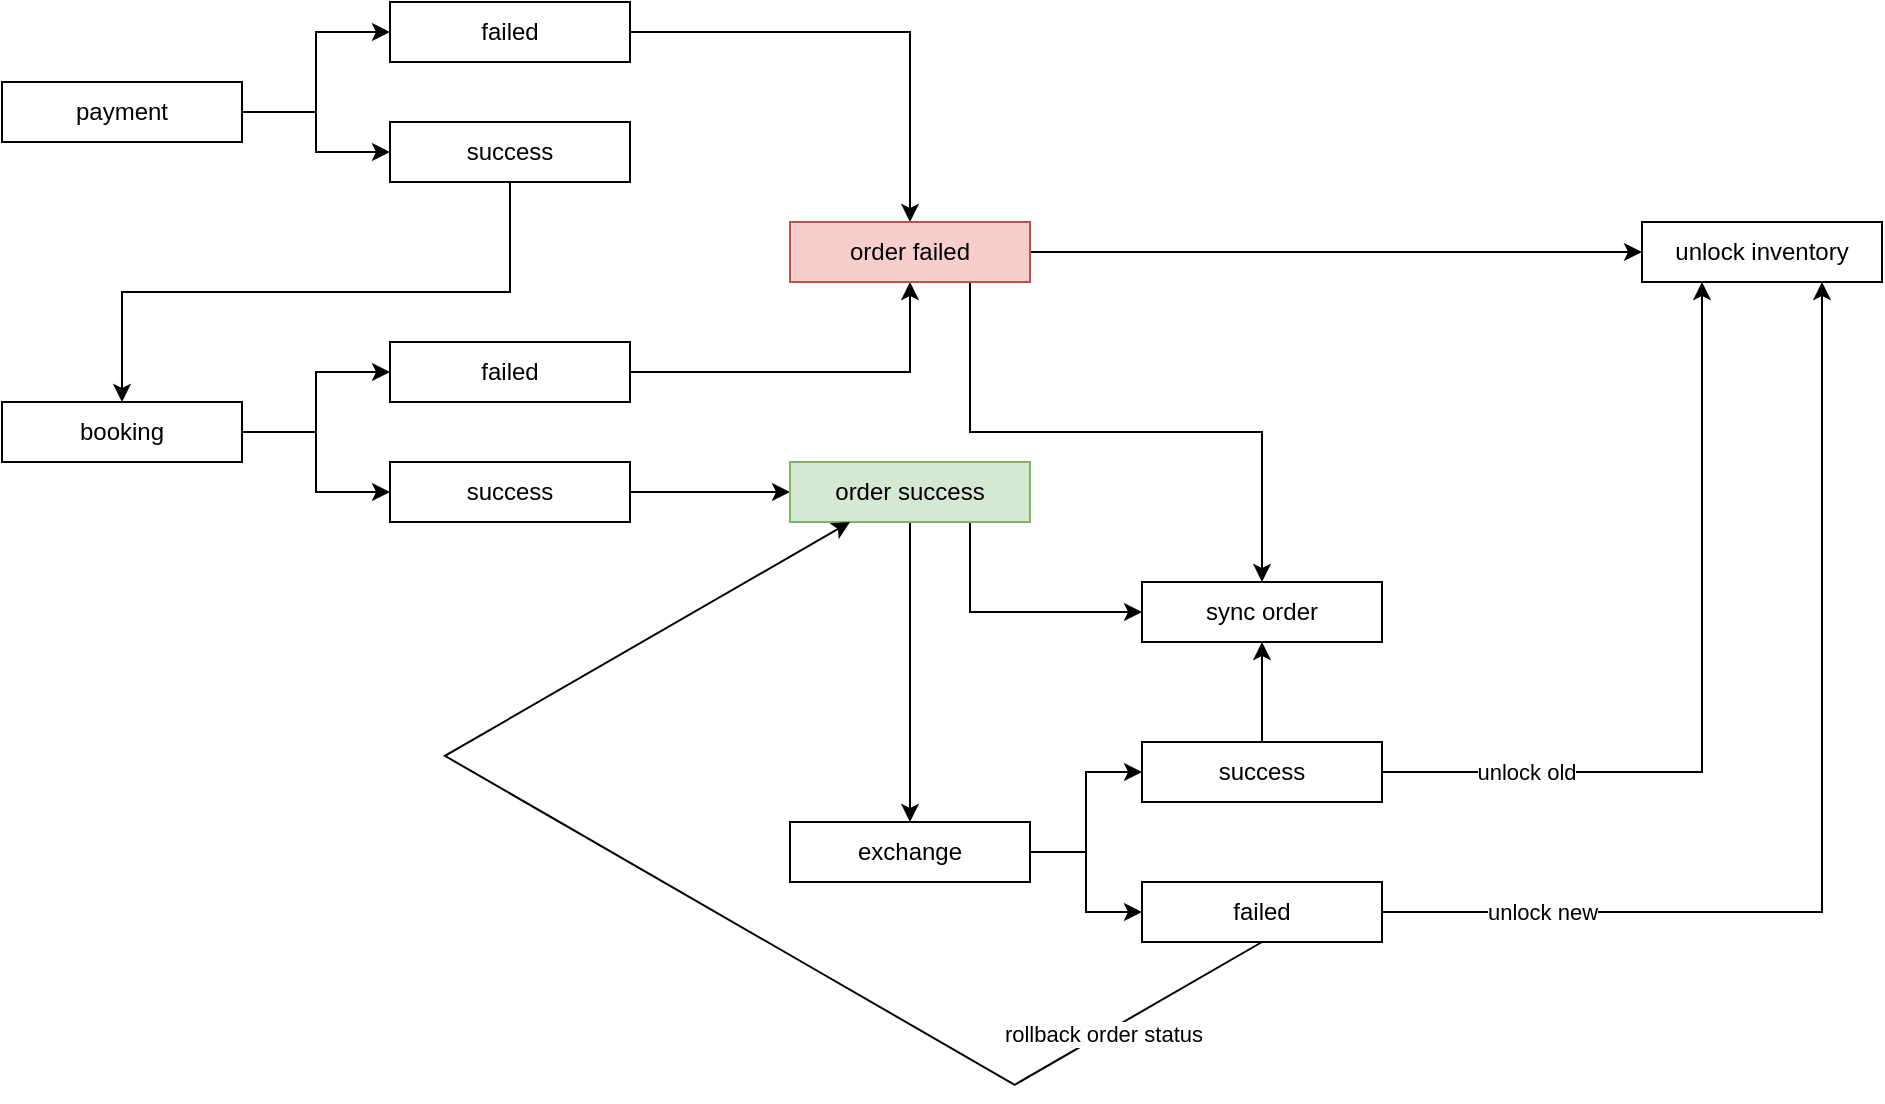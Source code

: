 <mxfile version="21.7.4" type="github">
  <diagram name="第 1 页" id="CNol7LFETO978QtRRJPD">
    <mxGraphModel dx="1434" dy="765" grid="1" gridSize="10" guides="1" tooltips="1" connect="1" arrows="1" fold="1" page="1" pageScale="1" pageWidth="827" pageHeight="1169" math="0" shadow="0">
      <root>
        <mxCell id="0" />
        <mxCell id="1" parent="0" />
        <mxCell id="m_yNVobf2jPDf6pwSJ2R-40" style="edgeStyle=orthogonalEdgeStyle;rounded=0;orthogonalLoop=1;jettySize=auto;html=1;exitX=1;exitY=0.5;exitDx=0;exitDy=0;entryX=0;entryY=0.5;entryDx=0;entryDy=0;" edge="1" parent="1" source="m_yNVobf2jPDf6pwSJ2R-1" target="m_yNVobf2jPDf6pwSJ2R-22">
          <mxGeometry relative="1" as="geometry" />
        </mxCell>
        <mxCell id="m_yNVobf2jPDf6pwSJ2R-41" style="edgeStyle=orthogonalEdgeStyle;rounded=0;orthogonalLoop=1;jettySize=auto;html=1;exitX=1;exitY=0.5;exitDx=0;exitDy=0;entryX=0;entryY=0.5;entryDx=0;entryDy=0;" edge="1" parent="1" source="m_yNVobf2jPDf6pwSJ2R-1" target="m_yNVobf2jPDf6pwSJ2R-21">
          <mxGeometry relative="1" as="geometry" />
        </mxCell>
        <mxCell id="m_yNVobf2jPDf6pwSJ2R-1" value="payment" style="rounded=0;whiteSpace=wrap;html=1;" vertex="1" parent="1">
          <mxGeometry x="100" y="200" width="120" height="30" as="geometry" />
        </mxCell>
        <mxCell id="m_yNVobf2jPDf6pwSJ2R-42" style="edgeStyle=orthogonalEdgeStyle;rounded=0;orthogonalLoop=1;jettySize=auto;html=1;exitX=1;exitY=0.5;exitDx=0;exitDy=0;entryX=0;entryY=0.5;entryDx=0;entryDy=0;" edge="1" parent="1" source="m_yNVobf2jPDf6pwSJ2R-2" target="m_yNVobf2jPDf6pwSJ2R-24">
          <mxGeometry relative="1" as="geometry" />
        </mxCell>
        <mxCell id="m_yNVobf2jPDf6pwSJ2R-43" style="edgeStyle=orthogonalEdgeStyle;rounded=0;orthogonalLoop=1;jettySize=auto;html=1;exitX=1;exitY=0.5;exitDx=0;exitDy=0;entryX=0;entryY=0.5;entryDx=0;entryDy=0;" edge="1" parent="1" source="m_yNVobf2jPDf6pwSJ2R-2" target="m_yNVobf2jPDf6pwSJ2R-25">
          <mxGeometry relative="1" as="geometry" />
        </mxCell>
        <mxCell id="m_yNVobf2jPDf6pwSJ2R-2" value="booking" style="rounded=0;whiteSpace=wrap;html=1;" vertex="1" parent="1">
          <mxGeometry x="100" y="360" width="120" height="30" as="geometry" />
        </mxCell>
        <mxCell id="m_yNVobf2jPDf6pwSJ2R-32" style="edgeStyle=orthogonalEdgeStyle;rounded=0;orthogonalLoop=1;jettySize=auto;html=1;exitX=0.5;exitY=1;exitDx=0;exitDy=0;entryX=0.5;entryY=0;entryDx=0;entryDy=0;" edge="1" parent="1" source="m_yNVobf2jPDf6pwSJ2R-21" target="m_yNVobf2jPDf6pwSJ2R-2">
          <mxGeometry relative="1" as="geometry" />
        </mxCell>
        <mxCell id="m_yNVobf2jPDf6pwSJ2R-21" value="success" style="rounded=0;whiteSpace=wrap;html=1;" vertex="1" parent="1">
          <mxGeometry x="294" y="220" width="120" height="30" as="geometry" />
        </mxCell>
        <mxCell id="m_yNVobf2jPDf6pwSJ2R-27" value="" style="edgeStyle=orthogonalEdgeStyle;rounded=0;orthogonalLoop=1;jettySize=auto;html=1;" edge="1" parent="1" source="m_yNVobf2jPDf6pwSJ2R-22" target="m_yNVobf2jPDf6pwSJ2R-26">
          <mxGeometry relative="1" as="geometry" />
        </mxCell>
        <mxCell id="m_yNVobf2jPDf6pwSJ2R-22" value="failed" style="rounded=0;whiteSpace=wrap;html=1;" vertex="1" parent="1">
          <mxGeometry x="294" y="160" width="120" height="30" as="geometry" />
        </mxCell>
        <mxCell id="m_yNVobf2jPDf6pwSJ2R-34" style="edgeStyle=orthogonalEdgeStyle;rounded=0;orthogonalLoop=1;jettySize=auto;html=1;exitX=1;exitY=0.5;exitDx=0;exitDy=0;entryX=0.5;entryY=1;entryDx=0;entryDy=0;" edge="1" parent="1" source="m_yNVobf2jPDf6pwSJ2R-24" target="m_yNVobf2jPDf6pwSJ2R-26">
          <mxGeometry relative="1" as="geometry" />
        </mxCell>
        <mxCell id="m_yNVobf2jPDf6pwSJ2R-24" value="failed" style="rounded=0;whiteSpace=wrap;html=1;" vertex="1" parent="1">
          <mxGeometry x="294" y="330" width="120" height="30" as="geometry" />
        </mxCell>
        <mxCell id="m_yNVobf2jPDf6pwSJ2R-31" value="" style="edgeStyle=orthogonalEdgeStyle;rounded=0;orthogonalLoop=1;jettySize=auto;html=1;" edge="1" parent="1" source="m_yNVobf2jPDf6pwSJ2R-25" target="m_yNVobf2jPDf6pwSJ2R-30">
          <mxGeometry relative="1" as="geometry" />
        </mxCell>
        <mxCell id="m_yNVobf2jPDf6pwSJ2R-25" value="success" style="rounded=0;whiteSpace=wrap;html=1;" vertex="1" parent="1">
          <mxGeometry x="294" y="390" width="120" height="30" as="geometry" />
        </mxCell>
        <mxCell id="m_yNVobf2jPDf6pwSJ2R-35" style="edgeStyle=orthogonalEdgeStyle;rounded=0;orthogonalLoop=1;jettySize=auto;html=1;exitX=1;exitY=0.5;exitDx=0;exitDy=0;entryX=0;entryY=0.5;entryDx=0;entryDy=0;" edge="1" parent="1" source="m_yNVobf2jPDf6pwSJ2R-26" target="m_yNVobf2jPDf6pwSJ2R-33">
          <mxGeometry relative="1" as="geometry" />
        </mxCell>
        <mxCell id="m_yNVobf2jPDf6pwSJ2R-38" style="edgeStyle=orthogonalEdgeStyle;rounded=0;orthogonalLoop=1;jettySize=auto;html=1;exitX=0.75;exitY=1;exitDx=0;exitDy=0;" edge="1" parent="1" source="m_yNVobf2jPDf6pwSJ2R-26" target="m_yNVobf2jPDf6pwSJ2R-36">
          <mxGeometry relative="1" as="geometry" />
        </mxCell>
        <mxCell id="m_yNVobf2jPDf6pwSJ2R-26" value="order failed" style="rounded=0;whiteSpace=wrap;html=1;fillColor=#f8cecc;strokeColor=#b85450;" vertex="1" parent="1">
          <mxGeometry x="494" y="270" width="120" height="30" as="geometry" />
        </mxCell>
        <mxCell id="m_yNVobf2jPDf6pwSJ2R-44" style="edgeStyle=orthogonalEdgeStyle;rounded=0;orthogonalLoop=1;jettySize=auto;html=1;exitX=0.75;exitY=1;exitDx=0;exitDy=0;entryX=0;entryY=0.5;entryDx=0;entryDy=0;" edge="1" parent="1" source="m_yNVobf2jPDf6pwSJ2R-30" target="m_yNVobf2jPDf6pwSJ2R-36">
          <mxGeometry relative="1" as="geometry" />
        </mxCell>
        <mxCell id="m_yNVobf2jPDf6pwSJ2R-46" value="" style="edgeStyle=orthogonalEdgeStyle;rounded=0;orthogonalLoop=1;jettySize=auto;html=1;" edge="1" parent="1" source="m_yNVobf2jPDf6pwSJ2R-30" target="m_yNVobf2jPDf6pwSJ2R-45">
          <mxGeometry relative="1" as="geometry" />
        </mxCell>
        <mxCell id="m_yNVobf2jPDf6pwSJ2R-30" value="order success" style="rounded=0;whiteSpace=wrap;html=1;fillColor=#d5e8d4;strokeColor=#82b366;" vertex="1" parent="1">
          <mxGeometry x="494" y="390" width="120" height="30" as="geometry" />
        </mxCell>
        <mxCell id="m_yNVobf2jPDf6pwSJ2R-33" value="unlock inventory" style="rounded=0;whiteSpace=wrap;html=1;" vertex="1" parent="1">
          <mxGeometry x="920" y="270" width="120" height="30" as="geometry" />
        </mxCell>
        <mxCell id="m_yNVobf2jPDf6pwSJ2R-36" value="sync order" style="rounded=0;whiteSpace=wrap;html=1;" vertex="1" parent="1">
          <mxGeometry x="670" y="450" width="120" height="30" as="geometry" />
        </mxCell>
        <mxCell id="m_yNVobf2jPDf6pwSJ2R-51" style="edgeStyle=orthogonalEdgeStyle;rounded=0;orthogonalLoop=1;jettySize=auto;html=1;exitX=1;exitY=0.5;exitDx=0;exitDy=0;entryX=0;entryY=0.5;entryDx=0;entryDy=0;" edge="1" parent="1" source="m_yNVobf2jPDf6pwSJ2R-45" target="m_yNVobf2jPDf6pwSJ2R-47">
          <mxGeometry relative="1" as="geometry" />
        </mxCell>
        <mxCell id="m_yNVobf2jPDf6pwSJ2R-52" style="edgeStyle=orthogonalEdgeStyle;rounded=0;orthogonalLoop=1;jettySize=auto;html=1;exitX=1;exitY=0.5;exitDx=0;exitDy=0;entryX=0;entryY=0.5;entryDx=0;entryDy=0;" edge="1" parent="1" source="m_yNVobf2jPDf6pwSJ2R-45" target="m_yNVobf2jPDf6pwSJ2R-50">
          <mxGeometry relative="1" as="geometry" />
        </mxCell>
        <mxCell id="m_yNVobf2jPDf6pwSJ2R-45" value="exchange" style="rounded=0;whiteSpace=wrap;html=1;" vertex="1" parent="1">
          <mxGeometry x="494" y="570" width="120" height="30" as="geometry" />
        </mxCell>
        <mxCell id="m_yNVobf2jPDf6pwSJ2R-53" style="edgeStyle=orthogonalEdgeStyle;rounded=0;orthogonalLoop=1;jettySize=auto;html=1;exitX=0.5;exitY=0;exitDx=0;exitDy=0;" edge="1" parent="1" source="m_yNVobf2jPDf6pwSJ2R-47" target="m_yNVobf2jPDf6pwSJ2R-36">
          <mxGeometry relative="1" as="geometry" />
        </mxCell>
        <mxCell id="m_yNVobf2jPDf6pwSJ2R-54" style="edgeStyle=orthogonalEdgeStyle;rounded=0;orthogonalLoop=1;jettySize=auto;html=1;exitX=1;exitY=0.5;exitDx=0;exitDy=0;entryX=0.25;entryY=1;entryDx=0;entryDy=0;" edge="1" parent="1" source="m_yNVobf2jPDf6pwSJ2R-47" target="m_yNVobf2jPDf6pwSJ2R-33">
          <mxGeometry relative="1" as="geometry" />
        </mxCell>
        <mxCell id="m_yNVobf2jPDf6pwSJ2R-56" value="unlock old" style="edgeLabel;html=1;align=center;verticalAlign=middle;resizable=0;points=[];" vertex="1" connectable="0" parent="m_yNVobf2jPDf6pwSJ2R-54">
          <mxGeometry x="-0.644" y="2" relative="1" as="geometry">
            <mxPoint y="2" as="offset" />
          </mxGeometry>
        </mxCell>
        <mxCell id="m_yNVobf2jPDf6pwSJ2R-47" value="success" style="rounded=0;whiteSpace=wrap;html=1;" vertex="1" parent="1">
          <mxGeometry x="670" y="530" width="120" height="30" as="geometry" />
        </mxCell>
        <mxCell id="m_yNVobf2jPDf6pwSJ2R-55" style="edgeStyle=orthogonalEdgeStyle;rounded=0;orthogonalLoop=1;jettySize=auto;html=1;exitX=1;exitY=0.5;exitDx=0;exitDy=0;entryX=0.75;entryY=1;entryDx=0;entryDy=0;" edge="1" parent="1" source="m_yNVobf2jPDf6pwSJ2R-50" target="m_yNVobf2jPDf6pwSJ2R-33">
          <mxGeometry relative="1" as="geometry" />
        </mxCell>
        <mxCell id="m_yNVobf2jPDf6pwSJ2R-57" value="unlock new" style="edgeLabel;html=1;align=center;verticalAlign=middle;resizable=0;points=[];" vertex="1" connectable="0" parent="m_yNVobf2jPDf6pwSJ2R-55">
          <mxGeometry x="-0.753" y="-1" relative="1" as="geometry">
            <mxPoint x="14" y="-1" as="offset" />
          </mxGeometry>
        </mxCell>
        <mxCell id="m_yNVobf2jPDf6pwSJ2R-60" style="edgeStyle=isometricEdgeStyle;rounded=0;orthogonalLoop=1;jettySize=auto;html=1;exitX=0.5;exitY=1;exitDx=0;exitDy=0;entryX=0.25;entryY=1;entryDx=0;entryDy=0;" edge="1" parent="1" source="m_yNVobf2jPDf6pwSJ2R-50" target="m_yNVobf2jPDf6pwSJ2R-30">
          <mxGeometry relative="1" as="geometry">
            <Array as="points">
              <mxPoint x="500" y="640" />
            </Array>
          </mxGeometry>
        </mxCell>
        <mxCell id="m_yNVobf2jPDf6pwSJ2R-61" value="rollback order status&amp;nbsp;" style="edgeLabel;html=1;align=center;verticalAlign=middle;resizable=0;points=[];" vertex="1" connectable="0" parent="m_yNVobf2jPDf6pwSJ2R-60">
          <mxGeometry x="-0.743" y="1" relative="1" as="geometry">
            <mxPoint as="offset" />
          </mxGeometry>
        </mxCell>
        <mxCell id="m_yNVobf2jPDf6pwSJ2R-50" value="failed" style="rounded=0;whiteSpace=wrap;html=1;" vertex="1" parent="1">
          <mxGeometry x="670" y="600" width="120" height="30" as="geometry" />
        </mxCell>
      </root>
    </mxGraphModel>
  </diagram>
</mxfile>
